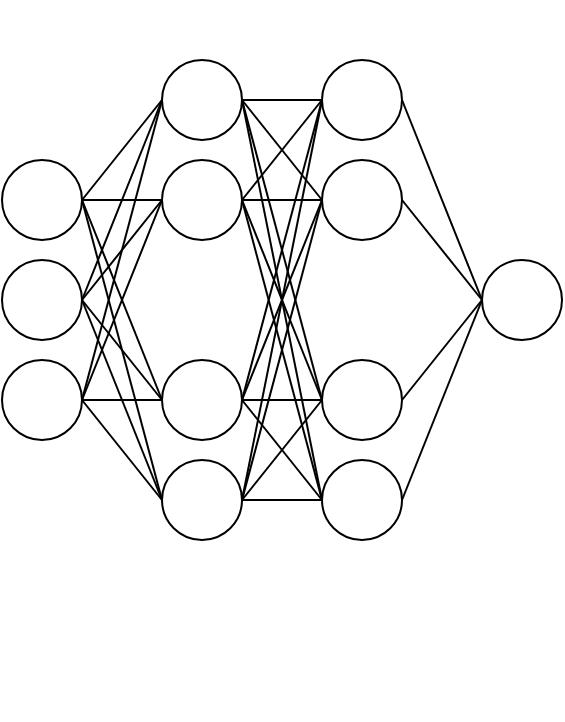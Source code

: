 <mxfile version="26.0.4">
  <diagram name="Page-1" id="OG0OmkFjwsAvzu3L-Djb">
    <mxGraphModel dx="1147" dy="693" grid="1" gridSize="10" guides="1" tooltips="1" connect="1" arrows="1" fold="1" page="1" pageScale="1" pageWidth="850" pageHeight="1100" math="0" shadow="0">
      <root>
        <mxCell id="0" />
        <mxCell id="1" parent="0" />
        <mxCell id="QTfOGeyh_7DymXsaLIBd-83" value="" style="group" vertex="1" connectable="0" parent="1">
          <mxGeometry x="80" y="160" width="280" height="360" as="geometry" />
        </mxCell>
        <mxCell id="QTfOGeyh_7DymXsaLIBd-10" value="" style="ellipse;whiteSpace=wrap;html=1;aspect=fixed;" vertex="1" parent="QTfOGeyh_7DymXsaLIBd-83">
          <mxGeometry x="160" y="30" width="40" height="40" as="geometry" />
        </mxCell>
        <mxCell id="QTfOGeyh_7DymXsaLIBd-11" value="" style="ellipse;whiteSpace=wrap;html=1;aspect=fixed;" vertex="1" parent="QTfOGeyh_7DymXsaLIBd-83">
          <mxGeometry x="160" y="80" width="40" height="40" as="geometry" />
        </mxCell>
        <mxCell id="QTfOGeyh_7DymXsaLIBd-13" value="" style="ellipse;whiteSpace=wrap;html=1;aspect=fixed;" vertex="1" parent="QTfOGeyh_7DymXsaLIBd-83">
          <mxGeometry x="160" y="180" width="40" height="40" as="geometry" />
        </mxCell>
        <mxCell id="QTfOGeyh_7DymXsaLIBd-14" value="" style="ellipse;whiteSpace=wrap;html=1;aspect=fixed;" vertex="1" parent="QTfOGeyh_7DymXsaLIBd-83">
          <mxGeometry x="160" y="230" width="40" height="40" as="geometry" />
        </mxCell>
        <mxCell id="QTfOGeyh_7DymXsaLIBd-15" value="" style="ellipse;whiteSpace=wrap;html=1;aspect=fixed;" vertex="1" parent="QTfOGeyh_7DymXsaLIBd-83">
          <mxGeometry x="240" y="130" width="40" height="40" as="geometry" />
        </mxCell>
        <mxCell id="QTfOGeyh_7DymXsaLIBd-75" value="" style="endArrow=none;html=1;rounded=0;entryX=1;entryY=0.5;entryDx=0;entryDy=0;exitX=0;exitY=0.5;exitDx=0;exitDy=0;" edge="1" parent="QTfOGeyh_7DymXsaLIBd-83" source="QTfOGeyh_7DymXsaLIBd-15" target="QTfOGeyh_7DymXsaLIBd-10">
          <mxGeometry width="50" height="50" relative="1" as="geometry">
            <mxPoint x="160" y="380" as="sourcePoint" />
            <mxPoint x="200" y="60" as="targetPoint" />
          </mxGeometry>
        </mxCell>
        <mxCell id="QTfOGeyh_7DymXsaLIBd-76" value="" style="endArrow=none;html=1;rounded=0;entryX=1;entryY=0.5;entryDx=0;entryDy=0;exitX=0;exitY=0.5;exitDx=0;exitDy=0;" edge="1" parent="QTfOGeyh_7DymXsaLIBd-83" source="QTfOGeyh_7DymXsaLIBd-15" target="QTfOGeyh_7DymXsaLIBd-11">
          <mxGeometry width="50" height="50" relative="1" as="geometry">
            <mxPoint x="170" y="390" as="sourcePoint" />
            <mxPoint x="210" y="70" as="targetPoint" />
          </mxGeometry>
        </mxCell>
        <mxCell id="QTfOGeyh_7DymXsaLIBd-78" value="" style="endArrow=none;html=1;rounded=0;entryX=0;entryY=0.5;entryDx=0;entryDy=0;exitX=1;exitY=0.5;exitDx=0;exitDy=0;" edge="1" parent="QTfOGeyh_7DymXsaLIBd-83" source="QTfOGeyh_7DymXsaLIBd-13" target="QTfOGeyh_7DymXsaLIBd-15">
          <mxGeometry width="50" height="50" relative="1" as="geometry">
            <mxPoint x="190" y="410" as="sourcePoint" />
            <mxPoint x="230" y="90" as="targetPoint" />
          </mxGeometry>
        </mxCell>
        <mxCell id="QTfOGeyh_7DymXsaLIBd-79" value="" style="endArrow=none;html=1;rounded=0;entryX=0;entryY=0.5;entryDx=0;entryDy=0;exitX=1;exitY=0.5;exitDx=0;exitDy=0;" edge="1" parent="QTfOGeyh_7DymXsaLIBd-83" source="QTfOGeyh_7DymXsaLIBd-14" target="QTfOGeyh_7DymXsaLIBd-15">
          <mxGeometry width="50" height="50" relative="1" as="geometry">
            <mxPoint x="200" y="420" as="sourcePoint" />
            <mxPoint x="240" y="100" as="targetPoint" />
          </mxGeometry>
        </mxCell>
        <mxCell id="QTfOGeyh_7DymXsaLIBd-74" value="" style="endArrow=none;html=1;rounded=0;exitX=1;exitY=0.5;exitDx=0;exitDy=0;entryX=0;entryY=0.5;entryDx=0;entryDy=0;" edge="1" parent="QTfOGeyh_7DymXsaLIBd-83" source="QTfOGeyh_7DymXsaLIBd-9" target="QTfOGeyh_7DymXsaLIBd-13">
          <mxGeometry width="50" height="50" relative="1" as="geometry">
            <mxPoint x="150" y="370" as="sourcePoint" />
            <mxPoint x="160" y="260" as="targetPoint" />
          </mxGeometry>
        </mxCell>
        <mxCell id="QTfOGeyh_7DymXsaLIBd-1" value="" style="ellipse;whiteSpace=wrap;html=1;aspect=fixed;" vertex="1" parent="QTfOGeyh_7DymXsaLIBd-83">
          <mxGeometry y="80" width="40" height="40" as="geometry" />
        </mxCell>
        <mxCell id="QTfOGeyh_7DymXsaLIBd-3" value="" style="ellipse;whiteSpace=wrap;html=1;aspect=fixed;" vertex="1" parent="QTfOGeyh_7DymXsaLIBd-83">
          <mxGeometry y="130" width="40" height="40" as="geometry" />
        </mxCell>
        <mxCell id="QTfOGeyh_7DymXsaLIBd-4" value="" style="ellipse;whiteSpace=wrap;html=1;aspect=fixed;" vertex="1" parent="QTfOGeyh_7DymXsaLIBd-83">
          <mxGeometry y="180" width="40" height="40" as="geometry" />
        </mxCell>
        <mxCell id="QTfOGeyh_7DymXsaLIBd-5" value="" style="ellipse;whiteSpace=wrap;html=1;aspect=fixed;" vertex="1" parent="QTfOGeyh_7DymXsaLIBd-83">
          <mxGeometry x="80" y="30" width="40" height="40" as="geometry" />
        </mxCell>
        <mxCell id="QTfOGeyh_7DymXsaLIBd-6" value="" style="ellipse;whiteSpace=wrap;html=1;aspect=fixed;" vertex="1" parent="QTfOGeyh_7DymXsaLIBd-83">
          <mxGeometry x="80" y="80" width="40" height="40" as="geometry" />
        </mxCell>
        <mxCell id="QTfOGeyh_7DymXsaLIBd-8" value="" style="ellipse;whiteSpace=wrap;html=1;aspect=fixed;" vertex="1" parent="QTfOGeyh_7DymXsaLIBd-83">
          <mxGeometry x="80" y="180" width="40" height="40" as="geometry" />
        </mxCell>
        <mxCell id="QTfOGeyh_7DymXsaLIBd-9" value="" style="ellipse;whiteSpace=wrap;html=1;aspect=fixed;" vertex="1" parent="QTfOGeyh_7DymXsaLIBd-83">
          <mxGeometry x="80" y="230" width="40" height="40" as="geometry" />
        </mxCell>
        <mxCell id="QTfOGeyh_7DymXsaLIBd-19" value="" style="endArrow=none;html=1;rounded=0;exitX=1;exitY=0.5;exitDx=0;exitDy=0;entryX=0;entryY=0.5;entryDx=0;entryDy=0;" edge="1" parent="QTfOGeyh_7DymXsaLIBd-83" source="QTfOGeyh_7DymXsaLIBd-1" target="QTfOGeyh_7DymXsaLIBd-5">
          <mxGeometry width="50" height="50" relative="1" as="geometry">
            <mxPoint x="280" y="310" as="sourcePoint" />
            <mxPoint x="330" y="260" as="targetPoint" />
          </mxGeometry>
        </mxCell>
        <mxCell id="QTfOGeyh_7DymXsaLIBd-20" value="" style="endArrow=none;html=1;rounded=0;entryX=0;entryY=0.5;entryDx=0;entryDy=0;exitX=1;exitY=0.5;exitDx=0;exitDy=0;" edge="1" parent="QTfOGeyh_7DymXsaLIBd-83" source="QTfOGeyh_7DymXsaLIBd-1" target="QTfOGeyh_7DymXsaLIBd-6">
          <mxGeometry width="50" height="50" relative="1" as="geometry">
            <mxPoint x="40" y="100" as="sourcePoint" />
            <mxPoint x="90" y="30" as="targetPoint" />
          </mxGeometry>
        </mxCell>
        <mxCell id="QTfOGeyh_7DymXsaLIBd-22" value="" style="endArrow=none;html=1;rounded=0;entryX=0;entryY=0.5;entryDx=0;entryDy=0;exitX=1;exitY=0.5;exitDx=0;exitDy=0;" edge="1" parent="QTfOGeyh_7DymXsaLIBd-83" source="QTfOGeyh_7DymXsaLIBd-1" target="QTfOGeyh_7DymXsaLIBd-8">
          <mxGeometry width="50" height="50" relative="1" as="geometry">
            <mxPoint x="40" y="100" as="sourcePoint" />
            <mxPoint x="90" y="190" as="targetPoint" />
          </mxGeometry>
        </mxCell>
        <mxCell id="QTfOGeyh_7DymXsaLIBd-23" value="" style="endArrow=none;html=1;rounded=0;entryX=0;entryY=0.5;entryDx=0;entryDy=0;exitX=1;exitY=0.5;exitDx=0;exitDy=0;" edge="1" parent="QTfOGeyh_7DymXsaLIBd-83" source="QTfOGeyh_7DymXsaLIBd-1" target="QTfOGeyh_7DymXsaLIBd-9">
          <mxGeometry width="50" height="50" relative="1" as="geometry">
            <mxPoint x="52" y="118" as="sourcePoint" />
            <mxPoint x="90" y="270" as="targetPoint" />
          </mxGeometry>
        </mxCell>
        <mxCell id="QTfOGeyh_7DymXsaLIBd-24" value="" style="endArrow=none;html=1;rounded=0;entryX=0;entryY=0.5;entryDx=0;entryDy=0;exitX=1;exitY=0.5;exitDx=0;exitDy=0;" edge="1" parent="QTfOGeyh_7DymXsaLIBd-83" source="QTfOGeyh_7DymXsaLIBd-3" target="QTfOGeyh_7DymXsaLIBd-6">
          <mxGeometry width="50" height="50" relative="1" as="geometry">
            <mxPoint x="40" y="180" as="sourcePoint" />
            <mxPoint x="130" y="100" as="targetPoint" />
          </mxGeometry>
        </mxCell>
        <mxCell id="QTfOGeyh_7DymXsaLIBd-26" value="" style="endArrow=none;html=1;rounded=0;entryX=0;entryY=0.5;entryDx=0;entryDy=0;exitX=1;exitY=0.5;exitDx=0;exitDy=0;" edge="1" parent="QTfOGeyh_7DymXsaLIBd-83" source="QTfOGeyh_7DymXsaLIBd-3" target="QTfOGeyh_7DymXsaLIBd-8">
          <mxGeometry width="50" height="50" relative="1" as="geometry">
            <mxPoint x="40" y="180" as="sourcePoint" />
            <mxPoint x="80" y="260" as="targetPoint" />
          </mxGeometry>
        </mxCell>
        <mxCell id="QTfOGeyh_7DymXsaLIBd-27" value="" style="endArrow=none;html=1;rounded=0;entryX=0;entryY=0.5;entryDx=0;entryDy=0;exitX=1;exitY=0.5;exitDx=0;exitDy=0;" edge="1" parent="QTfOGeyh_7DymXsaLIBd-83" source="QTfOGeyh_7DymXsaLIBd-3" target="QTfOGeyh_7DymXsaLIBd-9">
          <mxGeometry width="50" height="50" relative="1" as="geometry">
            <mxPoint x="40" y="180" as="sourcePoint" />
            <mxPoint x="80" y="340" as="targetPoint" />
          </mxGeometry>
        </mxCell>
        <mxCell id="QTfOGeyh_7DymXsaLIBd-28" value="" style="endArrow=none;html=1;rounded=0;entryX=0;entryY=0.5;entryDx=0;entryDy=0;exitX=1;exitY=0.5;exitDx=0;exitDy=0;" edge="1" parent="QTfOGeyh_7DymXsaLIBd-83" source="QTfOGeyh_7DymXsaLIBd-3" target="QTfOGeyh_7DymXsaLIBd-5">
          <mxGeometry width="50" height="50" relative="1" as="geometry">
            <mxPoint x="40" y="180" as="sourcePoint" />
            <mxPoint x="80" y="420" as="targetPoint" />
          </mxGeometry>
        </mxCell>
        <mxCell id="QTfOGeyh_7DymXsaLIBd-30" value="" style="endArrow=none;html=1;rounded=0;entryX=0;entryY=0.5;entryDx=0;entryDy=0;exitX=1;exitY=0.5;exitDx=0;exitDy=0;" edge="1" parent="QTfOGeyh_7DymXsaLIBd-83" source="QTfOGeyh_7DymXsaLIBd-4" target="QTfOGeyh_7DymXsaLIBd-8">
          <mxGeometry width="50" height="50" relative="1" as="geometry">
            <mxPoint x="40" y="260" as="sourcePoint" />
            <mxPoint x="130" y="260" as="targetPoint" />
          </mxGeometry>
        </mxCell>
        <mxCell id="QTfOGeyh_7DymXsaLIBd-31" value="" style="endArrow=none;html=1;rounded=0;entryX=0;entryY=0.5;entryDx=0;entryDy=0;exitX=1;exitY=0.5;exitDx=0;exitDy=0;" edge="1" parent="QTfOGeyh_7DymXsaLIBd-83" source="QTfOGeyh_7DymXsaLIBd-4" target="QTfOGeyh_7DymXsaLIBd-9">
          <mxGeometry width="50" height="50" relative="1" as="geometry">
            <mxPoint x="40" y="260" as="sourcePoint" />
            <mxPoint x="80" y="340" as="targetPoint" />
          </mxGeometry>
        </mxCell>
        <mxCell id="QTfOGeyh_7DymXsaLIBd-32" value="" style="endArrow=none;html=1;rounded=0;entryX=0;entryY=0.5;entryDx=0;entryDy=0;exitX=1;exitY=0.5;exitDx=0;exitDy=0;" edge="1" parent="QTfOGeyh_7DymXsaLIBd-83" source="QTfOGeyh_7DymXsaLIBd-4" target="QTfOGeyh_7DymXsaLIBd-5">
          <mxGeometry width="50" height="50" relative="1" as="geometry">
            <mxPoint x="40" y="260" as="sourcePoint" />
            <mxPoint x="80" y="420" as="targetPoint" />
          </mxGeometry>
        </mxCell>
        <mxCell id="QTfOGeyh_7DymXsaLIBd-33" value="" style="endArrow=none;html=1;rounded=0;exitX=1;exitY=0.5;exitDx=0;exitDy=0;entryX=0;entryY=0.5;entryDx=0;entryDy=0;" edge="1" parent="QTfOGeyh_7DymXsaLIBd-83" source="QTfOGeyh_7DymXsaLIBd-4" target="QTfOGeyh_7DymXsaLIBd-6">
          <mxGeometry width="50" height="50" relative="1" as="geometry">
            <mxPoint x="40" y="260" as="sourcePoint" />
            <mxPoint x="120" y="70" as="targetPoint" />
          </mxGeometry>
        </mxCell>
        <mxCell id="QTfOGeyh_7DymXsaLIBd-49" value="" style="endArrow=none;html=1;rounded=0;exitX=1;exitY=0.5;exitDx=0;exitDy=0;entryX=0;entryY=0.5;entryDx=0;entryDy=0;" edge="1" parent="QTfOGeyh_7DymXsaLIBd-83" source="QTfOGeyh_7DymXsaLIBd-6" target="QTfOGeyh_7DymXsaLIBd-10">
          <mxGeometry width="50" height="50" relative="1" as="geometry">
            <mxPoint x="120" y="100" as="sourcePoint" />
            <mxPoint x="160" y="20" as="targetPoint" />
          </mxGeometry>
        </mxCell>
        <mxCell id="QTfOGeyh_7DymXsaLIBd-50" value="" style="endArrow=none;html=1;rounded=0;entryX=0;entryY=0.5;entryDx=0;entryDy=0;exitX=1;exitY=0.5;exitDx=0;exitDy=0;" edge="1" parent="QTfOGeyh_7DymXsaLIBd-83" source="QTfOGeyh_7DymXsaLIBd-6" target="QTfOGeyh_7DymXsaLIBd-11">
          <mxGeometry width="50" height="50" relative="1" as="geometry">
            <mxPoint x="120" y="100" as="sourcePoint" />
            <mxPoint x="160" y="100" as="targetPoint" />
          </mxGeometry>
        </mxCell>
        <mxCell id="QTfOGeyh_7DymXsaLIBd-52" value="" style="endArrow=none;html=1;rounded=0;entryX=0;entryY=0.5;entryDx=0;entryDy=0;" edge="1" parent="QTfOGeyh_7DymXsaLIBd-83" target="QTfOGeyh_7DymXsaLIBd-13">
          <mxGeometry width="50" height="50" relative="1" as="geometry">
            <mxPoint x="120" y="100" as="sourcePoint" />
            <mxPoint x="160" y="260" as="targetPoint" />
          </mxGeometry>
        </mxCell>
        <mxCell id="QTfOGeyh_7DymXsaLIBd-53" value="" style="endArrow=none;html=1;rounded=0;entryX=0;entryY=0.5;entryDx=0;entryDy=0;exitX=1;exitY=0.5;exitDx=0;exitDy=0;" edge="1" parent="QTfOGeyh_7DymXsaLIBd-83" source="QTfOGeyh_7DymXsaLIBd-6" target="QTfOGeyh_7DymXsaLIBd-14">
          <mxGeometry width="50" height="50" relative="1" as="geometry">
            <mxPoint x="120" y="100" as="sourcePoint" />
            <mxPoint x="160" y="340" as="targetPoint" />
          </mxGeometry>
        </mxCell>
        <mxCell id="QTfOGeyh_7DymXsaLIBd-60" value="" style="endArrow=none;html=1;rounded=0;entryX=0;entryY=0.5;entryDx=0;entryDy=0;exitX=1;exitY=0.5;exitDx=0;exitDy=0;" edge="1" parent="QTfOGeyh_7DymXsaLIBd-83" source="QTfOGeyh_7DymXsaLIBd-8" target="QTfOGeyh_7DymXsaLIBd-13">
          <mxGeometry width="50" height="50" relative="1" as="geometry">
            <mxPoint x="120" y="260" as="sourcePoint" />
            <mxPoint x="160" y="260" as="targetPoint" />
          </mxGeometry>
        </mxCell>
        <mxCell id="QTfOGeyh_7DymXsaLIBd-61" value="" style="endArrow=none;html=1;rounded=0;entryX=0;entryY=0.5;entryDx=0;entryDy=0;exitX=1;exitY=0.5;exitDx=0;exitDy=0;" edge="1" parent="QTfOGeyh_7DymXsaLIBd-83" source="QTfOGeyh_7DymXsaLIBd-8" target="QTfOGeyh_7DymXsaLIBd-14">
          <mxGeometry width="50" height="50" relative="1" as="geometry">
            <mxPoint x="120" y="260" as="sourcePoint" />
            <mxPoint x="160" y="340" as="targetPoint" />
          </mxGeometry>
        </mxCell>
        <mxCell id="QTfOGeyh_7DymXsaLIBd-62" value="" style="endArrow=none;html=1;rounded=0;entryX=0;entryY=0.5;entryDx=0;entryDy=0;exitX=1;exitY=0.5;exitDx=0;exitDy=0;" edge="1" parent="QTfOGeyh_7DymXsaLIBd-83" source="QTfOGeyh_7DymXsaLIBd-8" target="QTfOGeyh_7DymXsaLIBd-10">
          <mxGeometry width="50" height="50" relative="1" as="geometry">
            <mxPoint x="120" y="260" as="sourcePoint" />
            <mxPoint x="160" y="20" as="targetPoint" />
          </mxGeometry>
        </mxCell>
        <mxCell id="QTfOGeyh_7DymXsaLIBd-63" value="" style="endArrow=none;html=1;rounded=0;entryX=0;entryY=0.5;entryDx=0;entryDy=0;exitX=1;exitY=0.5;exitDx=0;exitDy=0;" edge="1" parent="QTfOGeyh_7DymXsaLIBd-83" source="QTfOGeyh_7DymXsaLIBd-8" target="QTfOGeyh_7DymXsaLIBd-11">
          <mxGeometry width="50" height="50" relative="1" as="geometry">
            <mxPoint x="120" y="260" as="sourcePoint" />
            <mxPoint x="160" y="100" as="targetPoint" />
          </mxGeometry>
        </mxCell>
        <mxCell id="QTfOGeyh_7DymXsaLIBd-64" value="" style="endArrow=none;html=1;rounded=0;entryX=0;entryY=0.5;entryDx=0;entryDy=0;exitX=1;exitY=0.5;exitDx=0;exitDy=0;" edge="1" parent="QTfOGeyh_7DymXsaLIBd-83" source="QTfOGeyh_7DymXsaLIBd-5" target="QTfOGeyh_7DymXsaLIBd-10">
          <mxGeometry width="50" height="50" relative="1" as="geometry">
            <mxPoint x="120" y="50" as="sourcePoint" />
            <mxPoint x="170" as="targetPoint" />
          </mxGeometry>
        </mxCell>
        <mxCell id="QTfOGeyh_7DymXsaLIBd-66" value="" style="endArrow=none;html=1;rounded=0;entryX=0;entryY=0.5;entryDx=0;entryDy=0;exitX=1;exitY=0.5;exitDx=0;exitDy=0;" edge="1" parent="QTfOGeyh_7DymXsaLIBd-83" source="QTfOGeyh_7DymXsaLIBd-9" target="QTfOGeyh_7DymXsaLIBd-10">
          <mxGeometry width="50" height="50" relative="1" as="geometry">
            <mxPoint x="120" y="340" as="sourcePoint" />
            <mxPoint x="160" y="20" as="targetPoint" />
          </mxGeometry>
        </mxCell>
        <mxCell id="QTfOGeyh_7DymXsaLIBd-67" value="" style="endArrow=none;html=1;rounded=0;entryX=0;entryY=0.5;entryDx=0;entryDy=0;exitX=1;exitY=0.5;exitDx=0;exitDy=0;" edge="1" parent="QTfOGeyh_7DymXsaLIBd-83" source="QTfOGeyh_7DymXsaLIBd-9" target="QTfOGeyh_7DymXsaLIBd-14">
          <mxGeometry width="50" height="50" relative="1" as="geometry">
            <mxPoint x="120" y="339.86" as="sourcePoint" />
            <mxPoint x="160" y="339.86" as="targetPoint" />
          </mxGeometry>
        </mxCell>
        <mxCell id="QTfOGeyh_7DymXsaLIBd-68" value="" style="endArrow=none;html=1;rounded=0;entryX=0;entryY=0.5;entryDx=0;entryDy=0;exitX=1;exitY=0.5;exitDx=0;exitDy=0;" edge="1" parent="QTfOGeyh_7DymXsaLIBd-83" source="QTfOGeyh_7DymXsaLIBd-5" target="QTfOGeyh_7DymXsaLIBd-14">
          <mxGeometry width="50" height="50" relative="1" as="geometry">
            <mxPoint x="120" y="20" as="sourcePoint" />
            <mxPoint x="160" y="260" as="targetPoint" />
          </mxGeometry>
        </mxCell>
        <mxCell id="QTfOGeyh_7DymXsaLIBd-69" value="" style="endArrow=none;html=1;rounded=0;entryX=0;entryY=0.5;entryDx=0;entryDy=0;exitX=1;exitY=0.5;exitDx=0;exitDy=0;" edge="1" parent="QTfOGeyh_7DymXsaLIBd-83" source="QTfOGeyh_7DymXsaLIBd-5" target="QTfOGeyh_7DymXsaLIBd-11">
          <mxGeometry width="50" height="50" relative="1" as="geometry">
            <mxPoint x="120" y="20" as="sourcePoint" />
            <mxPoint x="30" y="150" as="targetPoint" />
          </mxGeometry>
        </mxCell>
        <mxCell id="QTfOGeyh_7DymXsaLIBd-71" value="" style="endArrow=none;html=1;rounded=0;entryX=0;entryY=0.5;entryDx=0;entryDy=0;exitX=1;exitY=0.5;exitDx=0;exitDy=0;" edge="1" parent="QTfOGeyh_7DymXsaLIBd-83" source="QTfOGeyh_7DymXsaLIBd-5" target="QTfOGeyh_7DymXsaLIBd-13">
          <mxGeometry width="50" height="50" relative="1" as="geometry">
            <mxPoint x="120" y="20" as="sourcePoint" />
            <mxPoint x="180" y="120" as="targetPoint" />
          </mxGeometry>
        </mxCell>
        <mxCell id="QTfOGeyh_7DymXsaLIBd-72" value="" style="endArrow=none;html=1;rounded=0;entryX=0;entryY=0.5;entryDx=0;entryDy=0;exitX=1;exitY=0.5;exitDx=0;exitDy=0;" edge="1" parent="QTfOGeyh_7DymXsaLIBd-83" source="QTfOGeyh_7DymXsaLIBd-9" target="QTfOGeyh_7DymXsaLIBd-11">
          <mxGeometry width="50" height="50" relative="1" as="geometry">
            <mxPoint x="120" y="340" as="sourcePoint" />
            <mxPoint x="170" y="30" as="targetPoint" />
          </mxGeometry>
        </mxCell>
      </root>
    </mxGraphModel>
  </diagram>
</mxfile>
